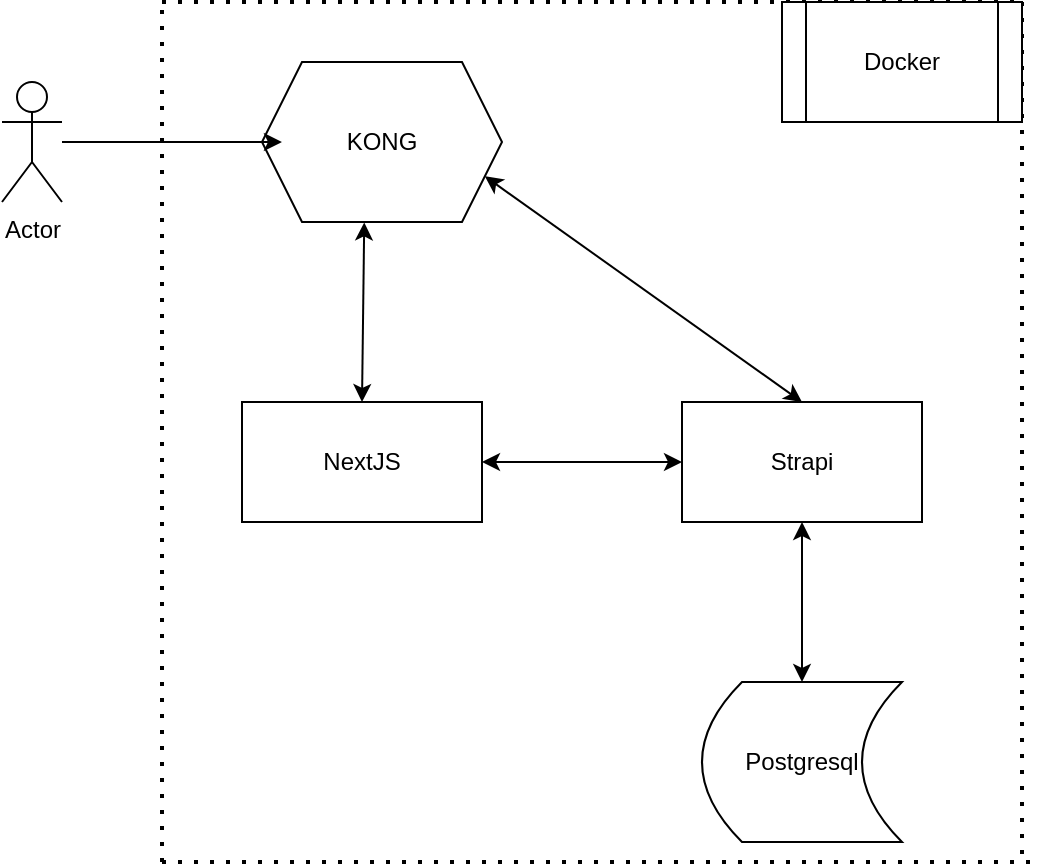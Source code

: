 <mxfile version="26.1.2">
  <diagram name="第 1 页" id="gcSyuUVaHmYkgV8edKpr">
    <mxGraphModel dx="768" dy="490" grid="1" gridSize="10" guides="1" tooltips="1" connect="1" arrows="1" fold="1" page="1" pageScale="1" pageWidth="827" pageHeight="1169" math="0" shadow="0">
      <root>
        <mxCell id="0" />
        <mxCell id="1" parent="0" />
        <mxCell id="4xD1iLgmfkeMdpXA-N3A-1" value="Actor" style="shape=umlActor;verticalLabelPosition=bottom;verticalAlign=top;html=1;outlineConnect=0;" parent="1" vertex="1">
          <mxGeometry x="40" y="90" width="30" height="60" as="geometry" />
        </mxCell>
        <mxCell id="4xD1iLgmfkeMdpXA-N3A-2" value="KONG" style="shape=hexagon;perimeter=hexagonPerimeter2;whiteSpace=wrap;html=1;fixedSize=1;" parent="1" vertex="1">
          <mxGeometry x="170" y="80" width="120" height="80" as="geometry" />
        </mxCell>
        <mxCell id="4xD1iLgmfkeMdpXA-N3A-4" value="" style="endArrow=classic;html=1;rounded=0;entryX=0.083;entryY=0.5;entryDx=0;entryDy=0;entryPerimeter=0;" parent="1" source="4xD1iLgmfkeMdpXA-N3A-1" target="4xD1iLgmfkeMdpXA-N3A-2" edge="1">
          <mxGeometry width="50" height="50" relative="1" as="geometry">
            <mxPoint x="310" y="300" as="sourcePoint" />
            <mxPoint x="360" y="250" as="targetPoint" />
          </mxGeometry>
        </mxCell>
        <mxCell id="4xD1iLgmfkeMdpXA-N3A-5" value="NextJS" style="rounded=0;whiteSpace=wrap;html=1;" parent="1" vertex="1">
          <mxGeometry x="160" y="250" width="120" height="60" as="geometry" />
        </mxCell>
        <mxCell id="4xD1iLgmfkeMdpXA-N3A-6" value="Postgresql" style="shape=dataStorage;whiteSpace=wrap;html=1;fixedSize=1;" parent="1" vertex="1">
          <mxGeometry x="390" y="390" width="100" height="80" as="geometry" />
        </mxCell>
        <mxCell id="4xD1iLgmfkeMdpXA-N3A-7" value="Strapi" style="rounded=0;whiteSpace=wrap;html=1;" parent="1" vertex="1">
          <mxGeometry x="380" y="250" width="120" height="60" as="geometry" />
        </mxCell>
        <mxCell id="4xD1iLgmfkeMdpXA-N3A-9" value="" style="endArrow=classic;startArrow=classic;html=1;rounded=0;" parent="1" source="4xD1iLgmfkeMdpXA-N3A-6" target="4xD1iLgmfkeMdpXA-N3A-7" edge="1">
          <mxGeometry width="50" height="50" relative="1" as="geometry">
            <mxPoint x="400" y="350" as="sourcePoint" />
            <mxPoint x="450" y="300" as="targetPoint" />
          </mxGeometry>
        </mxCell>
        <mxCell id="4xD1iLgmfkeMdpXA-N3A-10" value="" style="endArrow=classic;startArrow=classic;html=1;rounded=0;exitX=0.5;exitY=0;exitDx=0;exitDy=0;entryX=0.426;entryY=1.003;entryDx=0;entryDy=0;entryPerimeter=0;" parent="1" source="4xD1iLgmfkeMdpXA-N3A-5" target="4xD1iLgmfkeMdpXA-N3A-2" edge="1">
          <mxGeometry width="50" height="50" relative="1" as="geometry">
            <mxPoint x="120" y="210" as="sourcePoint" />
            <mxPoint x="170" y="160" as="targetPoint" />
          </mxGeometry>
        </mxCell>
        <mxCell id="4xD1iLgmfkeMdpXA-N3A-11" value="" style="endArrow=classic;startArrow=classic;html=1;rounded=0;entryX=0;entryY=0.5;entryDx=0;entryDy=0;exitX=1;exitY=0.5;exitDx=0;exitDy=0;" parent="1" source="4xD1iLgmfkeMdpXA-N3A-5" target="4xD1iLgmfkeMdpXA-N3A-7" edge="1">
          <mxGeometry width="50" height="50" relative="1" as="geometry">
            <mxPoint x="280" y="300" as="sourcePoint" />
            <mxPoint x="330" y="250" as="targetPoint" />
          </mxGeometry>
        </mxCell>
        <mxCell id="4xD1iLgmfkeMdpXA-N3A-13" value="" style="endArrow=none;dashed=1;html=1;dashPattern=1 3;strokeWidth=2;rounded=0;" parent="1" edge="1">
          <mxGeometry width="50" height="50" relative="1" as="geometry">
            <mxPoint x="120" y="480" as="sourcePoint" />
            <mxPoint x="120" y="50" as="targetPoint" />
          </mxGeometry>
        </mxCell>
        <mxCell id="4xD1iLgmfkeMdpXA-N3A-18" value="" style="endArrow=none;dashed=1;html=1;dashPattern=1 3;strokeWidth=2;rounded=0;" parent="1" edge="1">
          <mxGeometry width="50" height="50" relative="1" as="geometry">
            <mxPoint x="120" y="480" as="sourcePoint" />
            <mxPoint x="560" y="480" as="targetPoint" />
          </mxGeometry>
        </mxCell>
        <mxCell id="4xD1iLgmfkeMdpXA-N3A-20" value="" style="endArrow=none;dashed=1;html=1;dashPattern=1 3;strokeWidth=2;rounded=0;" parent="1" edge="1">
          <mxGeometry width="50" height="50" relative="1" as="geometry">
            <mxPoint x="120" y="50" as="sourcePoint" />
            <mxPoint x="550" y="50" as="targetPoint" />
          </mxGeometry>
        </mxCell>
        <mxCell id="4xD1iLgmfkeMdpXA-N3A-21" value="" style="endArrow=none;dashed=1;html=1;dashPattern=1 3;strokeWidth=2;rounded=0;" parent="1" edge="1">
          <mxGeometry width="50" height="50" relative="1" as="geometry">
            <mxPoint x="550" y="50" as="sourcePoint" />
            <mxPoint x="550" y="480" as="targetPoint" />
          </mxGeometry>
        </mxCell>
        <mxCell id="4xD1iLgmfkeMdpXA-N3A-22" value="Docker" style="shape=process;whiteSpace=wrap;html=1;backgroundOutline=1;" parent="1" vertex="1">
          <mxGeometry x="430" y="50" width="120" height="60" as="geometry" />
        </mxCell>
        <mxCell id="QfVa2HhHxrWqEK2neuGX-1" value="" style="endArrow=classic;startArrow=classic;html=1;rounded=0;entryX=0.5;entryY=0;entryDx=0;entryDy=0;exitX=1;exitY=0.75;exitDx=0;exitDy=0;" edge="1" parent="1" source="4xD1iLgmfkeMdpXA-N3A-2" target="4xD1iLgmfkeMdpXA-N3A-7">
          <mxGeometry width="50" height="50" relative="1" as="geometry">
            <mxPoint x="310" y="170" as="sourcePoint" />
            <mxPoint x="360" y="120" as="targetPoint" />
          </mxGeometry>
        </mxCell>
      </root>
    </mxGraphModel>
  </diagram>
</mxfile>
